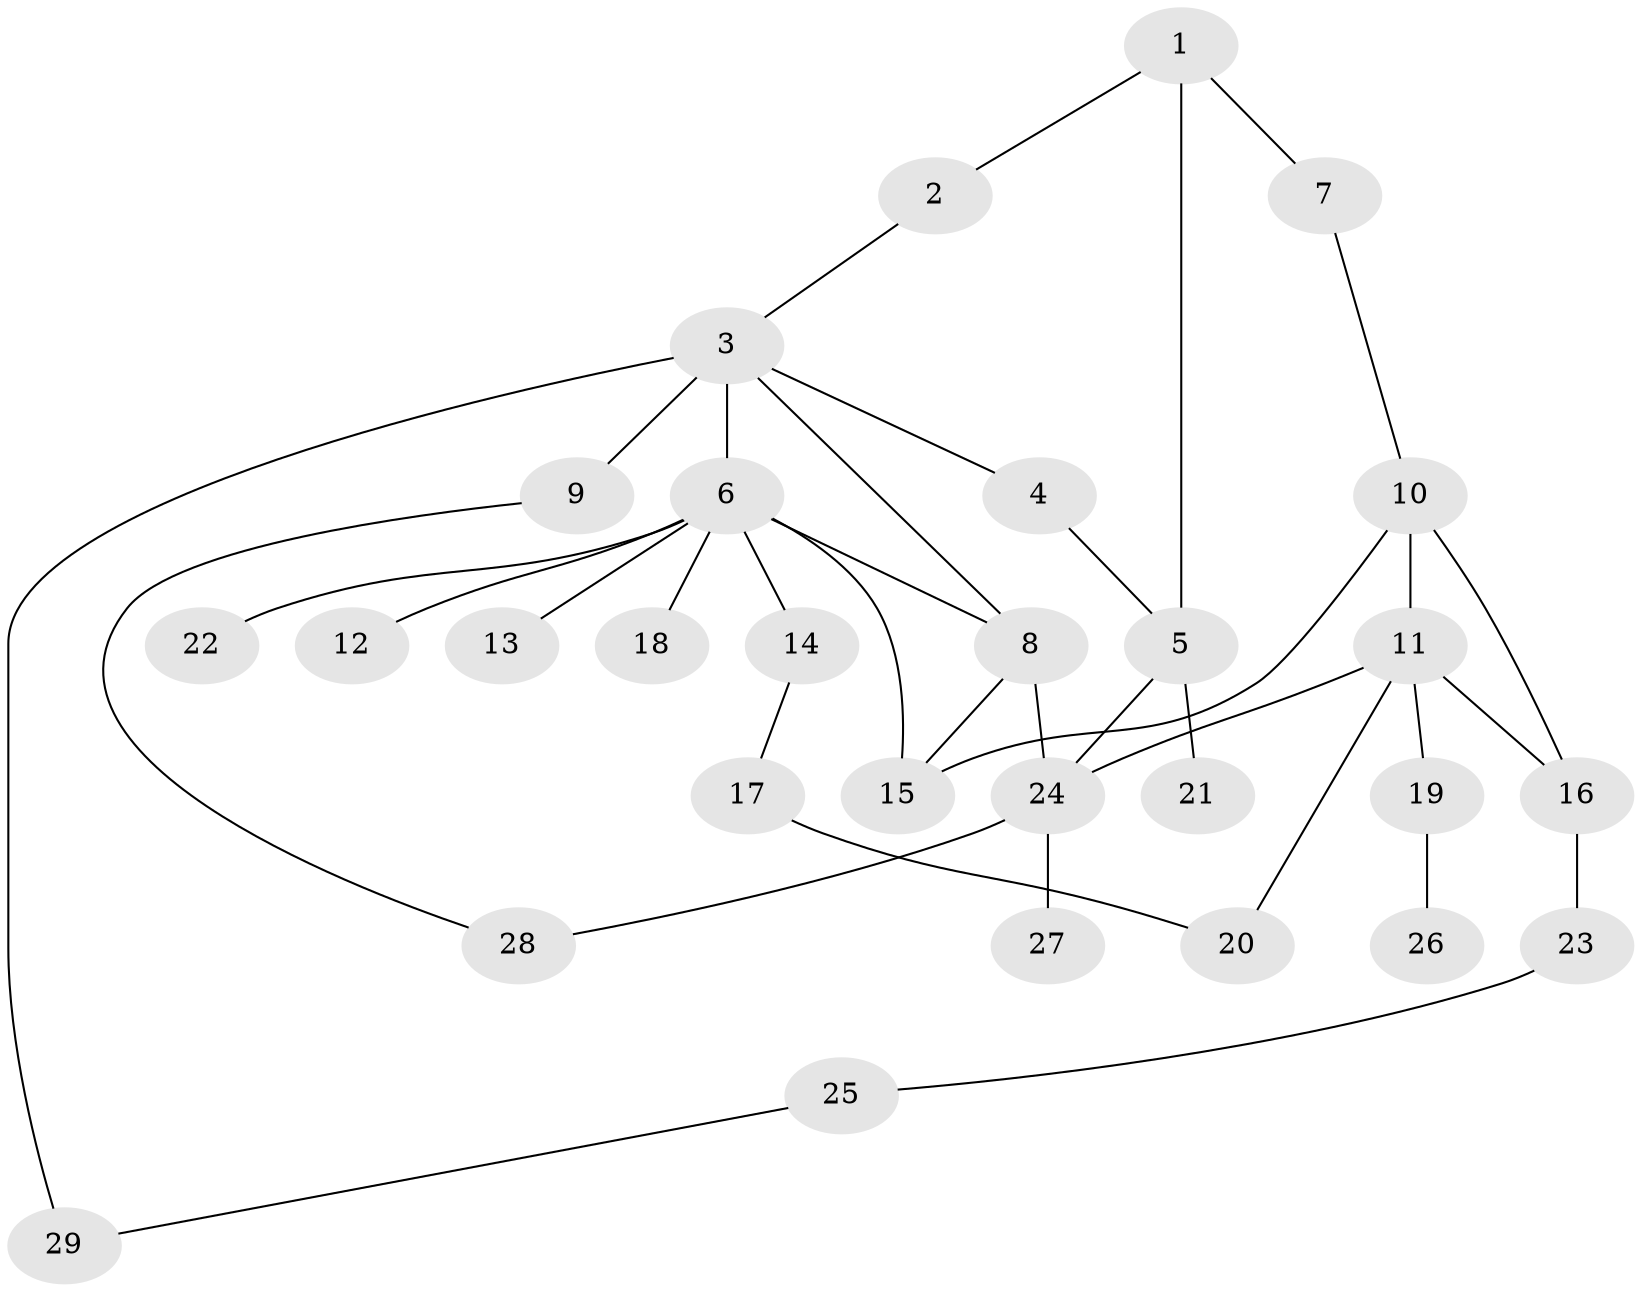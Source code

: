 // original degree distribution, {5: 0.05263157894736842, 3: 0.22807017543859648, 1: 0.3333333333333333, 9: 0.017543859649122806, 2: 0.2807017543859649, 4: 0.07017543859649122, 6: 0.017543859649122806}
// Generated by graph-tools (version 1.1) at 2025/34/03/09/25 02:34:33]
// undirected, 29 vertices, 38 edges
graph export_dot {
graph [start="1"]
  node [color=gray90,style=filled];
  1;
  2;
  3;
  4;
  5;
  6;
  7;
  8;
  9;
  10;
  11;
  12;
  13;
  14;
  15;
  16;
  17;
  18;
  19;
  20;
  21;
  22;
  23;
  24;
  25;
  26;
  27;
  28;
  29;
  1 -- 2 [weight=1.0];
  1 -- 5 [weight=2.0];
  1 -- 7 [weight=1.0];
  2 -- 3 [weight=1.0];
  3 -- 4 [weight=1.0];
  3 -- 6 [weight=1.0];
  3 -- 8 [weight=1.0];
  3 -- 9 [weight=2.0];
  3 -- 29 [weight=1.0];
  4 -- 5 [weight=1.0];
  5 -- 21 [weight=1.0];
  5 -- 24 [weight=1.0];
  6 -- 8 [weight=1.0];
  6 -- 12 [weight=1.0];
  6 -- 13 [weight=1.0];
  6 -- 14 [weight=1.0];
  6 -- 15 [weight=1.0];
  6 -- 18 [weight=1.0];
  6 -- 22 [weight=1.0];
  7 -- 10 [weight=1.0];
  8 -- 15 [weight=1.0];
  8 -- 24 [weight=1.0];
  9 -- 28 [weight=1.0];
  10 -- 11 [weight=2.0];
  10 -- 15 [weight=1.0];
  10 -- 16 [weight=1.0];
  11 -- 16 [weight=1.0];
  11 -- 19 [weight=1.0];
  11 -- 20 [weight=1.0];
  11 -- 24 [weight=1.0];
  14 -- 17 [weight=1.0];
  16 -- 23 [weight=2.0];
  17 -- 20 [weight=1.0];
  19 -- 26 [weight=1.0];
  23 -- 25 [weight=1.0];
  24 -- 27 [weight=1.0];
  24 -- 28 [weight=1.0];
  25 -- 29 [weight=1.0];
}
